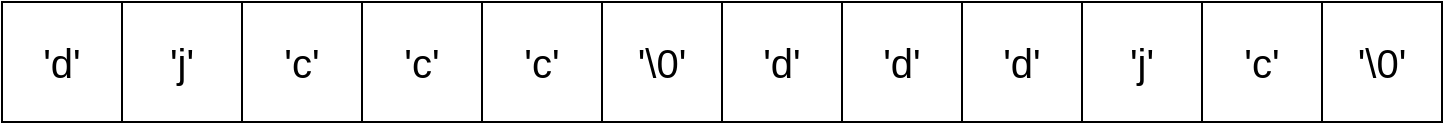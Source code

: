 <mxfile version="20.8.16" type="device"><diagram id="kgpKYQtTHZ0yAKxKKP6v" name="Page-1"><mxGraphModel dx="1034" dy="612" grid="1" gridSize="10" guides="1" tooltips="1" connect="1" arrows="1" fold="1" page="1" pageScale="1" pageWidth="850" pageHeight="1100" math="0" shadow="0"><root><mxCell id="0"/><mxCell id="1" parent="0"/><mxCell id="my-kughOOOl0mWPXAF8--1" value="" style="rounded=0;whiteSpace=wrap;html=1;" vertex="1" parent="1"><mxGeometry x="110" y="370" width="720" height="60" as="geometry"/></mxCell><mxCell id="my-kughOOOl0mWPXAF8--2" value="&lt;span style=&quot;font-size: 20px;&quot;&gt;'d'&lt;/span&gt;" style="whiteSpace=wrap;html=1;aspect=fixed;" vertex="1" parent="1"><mxGeometry x="110" y="370" width="60" height="60" as="geometry"/></mxCell><mxCell id="my-kughOOOl0mWPXAF8--3" value="&lt;font style=&quot;font-size: 20px;&quot;&gt;'j'&lt;/font&gt;" style="whiteSpace=wrap;html=1;aspect=fixed;" vertex="1" parent="1"><mxGeometry x="170" y="370" width="60" height="60" as="geometry"/></mxCell><mxCell id="my-kughOOOl0mWPXAF8--4" value="'c'" style="whiteSpace=wrap;html=1;aspect=fixed;fontSize=20;" vertex="1" parent="1"><mxGeometry x="230" y="370" width="60" height="60" as="geometry"/></mxCell><mxCell id="my-kughOOOl0mWPXAF8--5" value="'c'" style="whiteSpace=wrap;html=1;aspect=fixed;fontSize=20;" vertex="1" parent="1"><mxGeometry x="290" y="370" width="60" height="60" as="geometry"/></mxCell><mxCell id="my-kughOOOl0mWPXAF8--7" value="'c'" style="whiteSpace=wrap;html=1;aspect=fixed;fontSize=20;" vertex="1" parent="1"><mxGeometry x="350" y="370" width="60" height="60" as="geometry"/></mxCell><mxCell id="my-kughOOOl0mWPXAF8--8" value="'\0'" style="whiteSpace=wrap;html=1;aspect=fixed;fontSize=20;" vertex="1" parent="1"><mxGeometry x="410" y="370" width="60" height="60" as="geometry"/></mxCell><mxCell id="my-kughOOOl0mWPXAF8--9" value="'d'" style="whiteSpace=wrap;html=1;aspect=fixed;fontSize=20;" vertex="1" parent="1"><mxGeometry x="470" y="370" width="60" height="60" as="geometry"/></mxCell><mxCell id="my-kughOOOl0mWPXAF8--10" value="'d'" style="whiteSpace=wrap;html=1;aspect=fixed;fontSize=20;" vertex="1" parent="1"><mxGeometry x="530" y="370" width="60" height="60" as="geometry"/></mxCell><mxCell id="my-kughOOOl0mWPXAF8--11" value="'d'" style="whiteSpace=wrap;html=1;aspect=fixed;fontSize=20;" vertex="1" parent="1"><mxGeometry x="590" y="370" width="60" height="60" as="geometry"/></mxCell><mxCell id="my-kughOOOl0mWPXAF8--12" value="'j'" style="whiteSpace=wrap;html=1;aspect=fixed;fontSize=20;" vertex="1" parent="1"><mxGeometry x="650" y="370" width="60" height="60" as="geometry"/></mxCell><mxCell id="my-kughOOOl0mWPXAF8--13" value="'c'" style="whiteSpace=wrap;html=1;aspect=fixed;fontSize=20;" vertex="1" parent="1"><mxGeometry x="710" y="370" width="60" height="60" as="geometry"/></mxCell><mxCell id="my-kughOOOl0mWPXAF8--14" value="'\0'" style="whiteSpace=wrap;html=1;aspect=fixed;fontSize=20;" vertex="1" parent="1"><mxGeometry x="770" y="370" width="60" height="60" as="geometry"/></mxCell></root></mxGraphModel></diagram></mxfile>